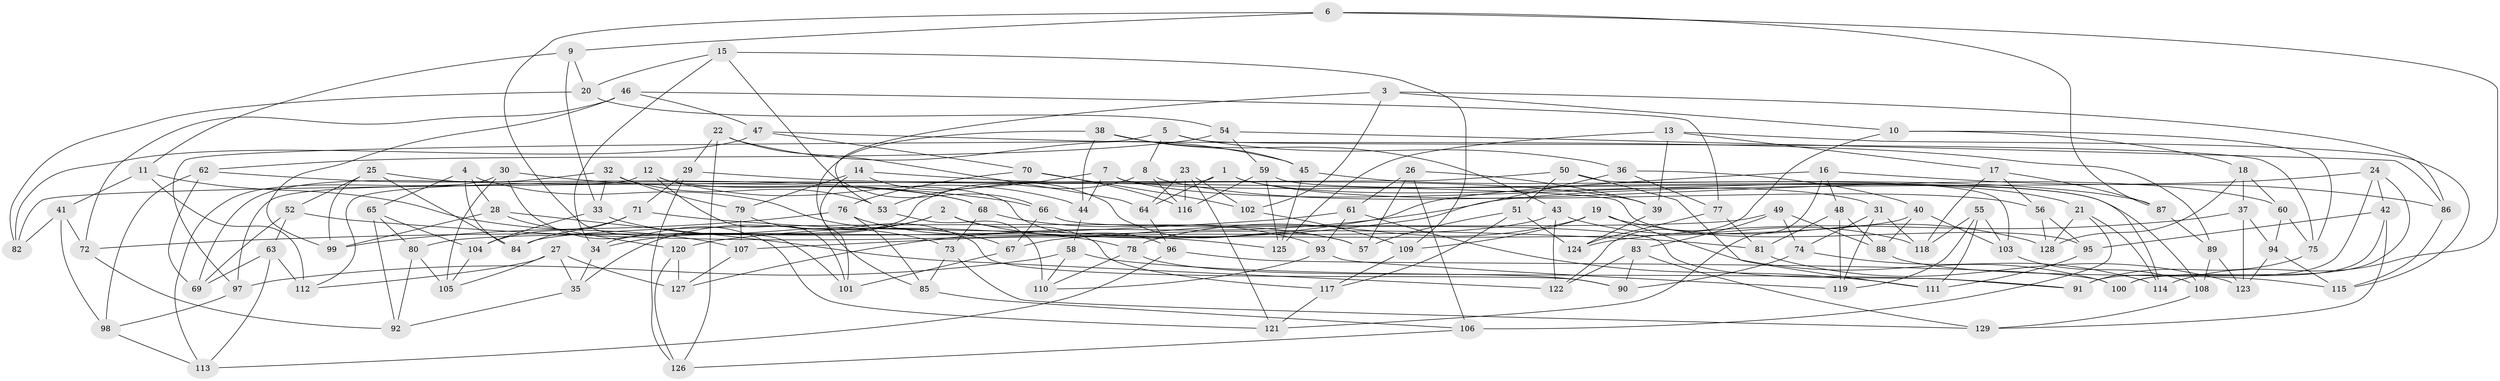 // Generated by graph-tools (version 1.1) at 2025/50/03/09/25 03:50:53]
// undirected, 129 vertices, 258 edges
graph export_dot {
graph [start="1"]
  node [color=gray90,style=filled];
  1;
  2;
  3;
  4;
  5;
  6;
  7;
  8;
  9;
  10;
  11;
  12;
  13;
  14;
  15;
  16;
  17;
  18;
  19;
  20;
  21;
  22;
  23;
  24;
  25;
  26;
  27;
  28;
  29;
  30;
  31;
  32;
  33;
  34;
  35;
  36;
  37;
  38;
  39;
  40;
  41;
  42;
  43;
  44;
  45;
  46;
  47;
  48;
  49;
  50;
  51;
  52;
  53;
  54;
  55;
  56;
  57;
  58;
  59;
  60;
  61;
  62;
  63;
  64;
  65;
  66;
  67;
  68;
  69;
  70;
  71;
  72;
  73;
  74;
  75;
  76;
  77;
  78;
  79;
  80;
  81;
  82;
  83;
  84;
  85;
  86;
  87;
  88;
  89;
  90;
  91;
  92;
  93;
  94;
  95;
  96;
  97;
  98;
  99;
  100;
  101;
  102;
  103;
  104;
  105;
  106;
  107;
  108;
  109;
  110;
  111;
  112;
  113;
  114;
  115;
  116;
  117;
  118;
  119;
  120;
  121;
  122;
  123;
  124;
  125;
  126;
  127;
  128;
  129;
  1 -- 64;
  1 -- 56;
  1 -- 112;
  1 -- 31;
  2 -- 34;
  2 -- 117;
  2 -- 35;
  2 -- 57;
  3 -- 102;
  3 -- 10;
  3 -- 86;
  3 -- 53;
  4 -- 84;
  4 -- 67;
  4 -- 28;
  4 -- 65;
  5 -- 8;
  5 -- 75;
  5 -- 97;
  5 -- 36;
  6 -- 9;
  6 -- 87;
  6 -- 101;
  6 -- 114;
  7 -- 44;
  7 -- 21;
  7 -- 108;
  7 -- 53;
  8 -- 60;
  8 -- 116;
  8 -- 34;
  9 -- 20;
  9 -- 33;
  9 -- 11;
  10 -- 18;
  10 -- 75;
  10 -- 122;
  11 -- 107;
  11 -- 41;
  11 -- 112;
  12 -- 97;
  12 -- 44;
  12 -- 101;
  12 -- 96;
  13 -- 125;
  13 -- 115;
  13 -- 17;
  13 -- 39;
  14 -- 39;
  14 -- 79;
  14 -- 101;
  14 -- 57;
  15 -- 66;
  15 -- 109;
  15 -- 20;
  15 -- 34;
  16 -- 121;
  16 -- 120;
  16 -- 86;
  16 -- 48;
  17 -- 118;
  17 -- 56;
  17 -- 87;
  18 -- 128;
  18 -- 60;
  18 -- 37;
  19 -- 78;
  19 -- 100;
  19 -- 109;
  19 -- 128;
  20 -- 82;
  20 -- 54;
  21 -- 128;
  21 -- 114;
  21 -- 106;
  22 -- 45;
  22 -- 64;
  22 -- 29;
  22 -- 126;
  23 -- 116;
  23 -- 64;
  23 -- 121;
  23 -- 102;
  24 -- 100;
  24 -- 107;
  24 -- 42;
  24 -- 91;
  25 -- 84;
  25 -- 68;
  25 -- 52;
  25 -- 99;
  26 -- 106;
  26 -- 57;
  26 -- 61;
  26 -- 39;
  27 -- 105;
  27 -- 112;
  27 -- 127;
  27 -- 35;
  28 -- 120;
  28 -- 99;
  28 -- 122;
  29 -- 71;
  29 -- 95;
  29 -- 126;
  30 -- 121;
  30 -- 66;
  30 -- 113;
  30 -- 105;
  31 -- 119;
  31 -- 118;
  31 -- 74;
  32 -- 69;
  32 -- 53;
  32 -- 33;
  32 -- 79;
  33 -- 73;
  33 -- 104;
  34 -- 35;
  35 -- 92;
  36 -- 40;
  36 -- 77;
  36 -- 127;
  37 -- 123;
  37 -- 94;
  37 -- 124;
  38 -- 44;
  38 -- 85;
  38 -- 45;
  38 -- 43;
  39 -- 124;
  40 -- 88;
  40 -- 80;
  40 -- 103;
  41 -- 82;
  41 -- 72;
  41 -- 98;
  42 -- 95;
  42 -- 100;
  42 -- 129;
  43 -- 122;
  43 -- 67;
  43 -- 118;
  44 -- 58;
  45 -- 87;
  45 -- 125;
  46 -- 47;
  46 -- 77;
  46 -- 72;
  46 -- 99;
  47 -- 82;
  47 -- 70;
  47 -- 89;
  48 -- 88;
  48 -- 119;
  48 -- 81;
  49 -- 74;
  49 -- 88;
  49 -- 83;
  49 -- 84;
  50 -- 51;
  50 -- 111;
  50 -- 103;
  50 -- 82;
  51 -- 57;
  51 -- 124;
  51 -- 117;
  52 -- 63;
  52 -- 69;
  52 -- 81;
  53 -- 110;
  54 -- 59;
  54 -- 62;
  54 -- 86;
  55 -- 111;
  55 -- 103;
  55 -- 118;
  55 -- 119;
  56 -- 95;
  56 -- 128;
  58 -- 110;
  58 -- 97;
  58 -- 91;
  59 -- 125;
  59 -- 116;
  59 -- 114;
  60 -- 75;
  60 -- 94;
  61 -- 72;
  61 -- 93;
  61 -- 111;
  62 -- 98;
  62 -- 69;
  62 -- 68;
  63 -- 113;
  63 -- 112;
  63 -- 69;
  64 -- 96;
  65 -- 104;
  65 -- 80;
  65 -- 92;
  66 -- 91;
  66 -- 67;
  67 -- 101;
  68 -- 73;
  68 -- 93;
  70 -- 76;
  70 -- 116;
  70 -- 102;
  71 -- 84;
  71 -- 125;
  71 -- 104;
  72 -- 92;
  73 -- 85;
  73 -- 129;
  74 -- 114;
  74 -- 90;
  75 -- 91;
  76 -- 99;
  76 -- 85;
  76 -- 78;
  77 -- 81;
  77 -- 124;
  78 -- 90;
  78 -- 110;
  79 -- 107;
  79 -- 90;
  80 -- 105;
  80 -- 92;
  81 -- 123;
  83 -- 90;
  83 -- 129;
  83 -- 122;
  85 -- 106;
  86 -- 115;
  87 -- 89;
  88 -- 115;
  89 -- 108;
  89 -- 123;
  93 -- 119;
  93 -- 110;
  94 -- 123;
  94 -- 115;
  95 -- 111;
  96 -- 113;
  96 -- 100;
  97 -- 98;
  98 -- 113;
  102 -- 109;
  103 -- 108;
  104 -- 105;
  106 -- 126;
  107 -- 127;
  108 -- 129;
  109 -- 117;
  117 -- 121;
  120 -- 127;
  120 -- 126;
}
